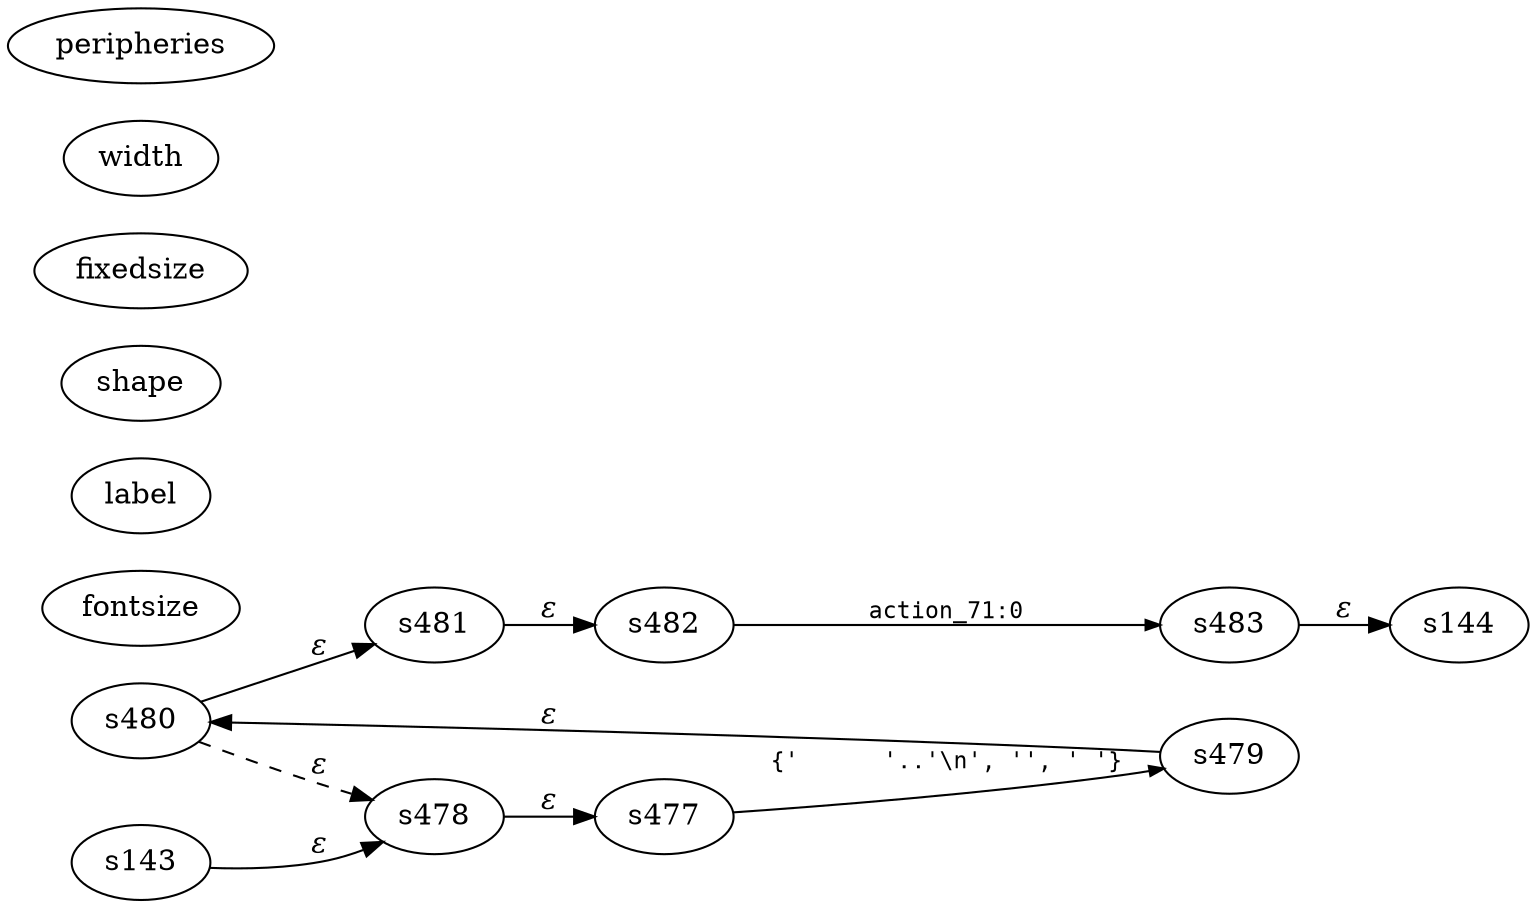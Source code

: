 digraph ATN {
rankdir=LR;
s144{fontsize:11, label:"144", shape:"doublecircle", fixedsize:true, width:.6};
s480{fontsize:11,label:"{480+\nd=8|{<p0>|<p1>}}", shape:"record", fixedsize:false, peripheries:1};
s481{fontsize:11,label:"481", shape:"circle", fixedsize:true, width:.55, peripheries:1};
s482{fontsize:11,label:"482", shape:"circle", fixedsize:true, width:.55, peripheries:1};
s483{fontsize:11,label:"483", shape:"circle", fixedsize:true, width:.55, peripheries:1};
s477{fontsize:11,label:"477", shape:"circle", fixedsize:true, width:.55, peripheries:1};
s478{fontsize:11,label:"&rarr;\n478+", shape:"circle", fixedsize:true, width:.55, peripheries:1};
s143{fontsize:11,label:"143", shape:"circle", fixedsize:true, width:.55, peripheries:1};
s479{fontsize:11,label:"&larr;\n479", shape:"circle", fixedsize:true, width:.55, peripheries:1};
s143 -> s478 [fontname="Times-Italic", label="&epsilon;"];
s478 -> s477 [fontname="Times-Italic", label="&epsilon;"];
s477 -> s479 [fontsize=11, fontname="Courier", arrowsize=.7, label = "{'	'..'\\n', '', ' '}", arrowhead = normal];
s479 -> s480 [fontname="Times-Italic", label="&epsilon;"];
s480:p0 -> s478 [fontname="Times-Italic", label="&epsilon;", style="dashed"];
s480:p1 -> s481 [fontname="Times-Italic", label="&epsilon;"];
s481 -> s482 [fontname="Times-Italic", label="&epsilon;"];
s482 -> s483 [fontsize=11, fontname="Courier", arrowsize=.7, label = "action_71:0", arrowhead = normal];
s483 -> s144 [fontname="Times-Italic", label="&epsilon;"];
}